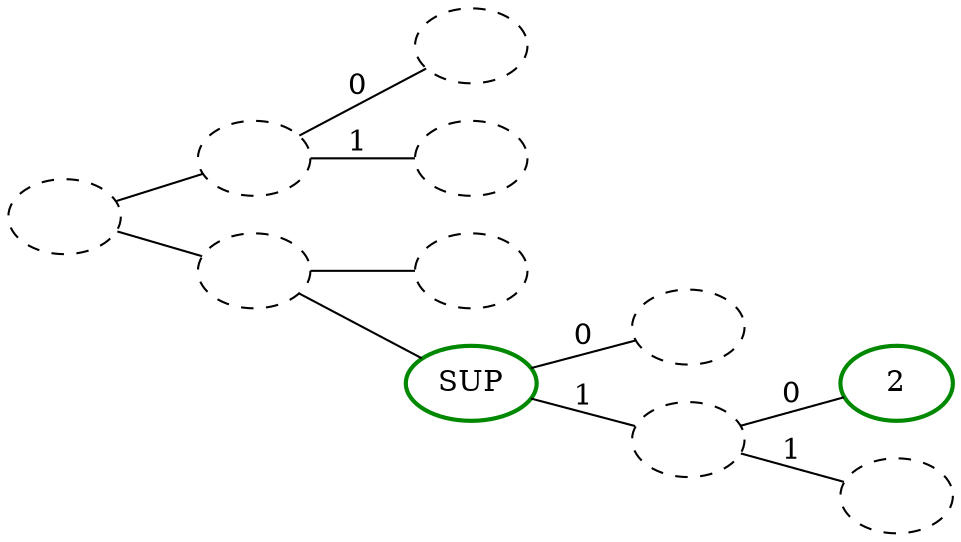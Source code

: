 digraph expression{
            rankdir="LR";
            compound=true; edge [arrowhead=none];
        n_0[label="" style="dashed" color="#000000" fontcolor="#000000"];
 n_1[label="" style="dashed" color="#000000" fontcolor="#000000"];
 n_2[label="" style="dashed" color="#000000" fontcolor="#000000"];
 n_3[label="" style="dashed" color="#000000" fontcolor="#000000"];
 n_4[label="" style="dashed" color="#000000" fontcolor="#000000"];
 n_5[label="" style="dashed" color="#000000" fontcolor="#000000"];
 n_6[label="SUP" style="bold" color="#008800" fontcolor="#000000"];
 n_7[label="" style="dashed" color="#000000" fontcolor="#000000"];
 n_8[label="" style="dashed" color="#000000" fontcolor="#000000"];
 n_9[label="2" style="bold" color="#008800" fontcolor="#000000"];
 n_10[label="" style="dashed" color="#000000" fontcolor="#000000"];
n_1 -> n_2 [label="0" ];
 n_1 -> n_3 [label="1" ];
 n_0 -> n_1 [label="" ];
 n_4 -> n_5 [label="" ];
 n_6 -> n_7 [label="0" ];
 n_8 -> n_9 [label="0" ];
 n_8 -> n_10 [label="1" ];
 n_6 -> n_8 [label="1" ];
 n_4 -> n_6 [label="" ];
 n_0 -> n_4 [label="" ];
}
